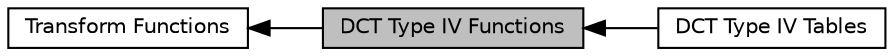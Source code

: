 digraph "DCT Type IV Functions"
{
  edge [fontname="Helvetica",fontsize="10",labelfontname="Helvetica",labelfontsize="10"];
  node [fontname="Helvetica",fontsize="10",shape=box];
  rankdir=LR;
  Node3 [label="DCT Type IV Tables",height=0.2,width=0.4,color="black", fillcolor="white", style="filled",URL="$group___d_c_t4___i_d_c_t4___table.html",tooltip=" "];
  Node1 [label="DCT Type IV Functions",height=0.2,width=0.4,color="black", fillcolor="grey75", style="filled", fontcolor="black",tooltip=" "];
  Node2 [label="Transform Functions",height=0.2,width=0.4,color="black", fillcolor="white", style="filled",URL="$group__group_transforms.html",tooltip=" "];
  Node2->Node1 [shape=plaintext, dir="back", style="solid"];
  Node1->Node3 [shape=plaintext, dir="back", style="solid"];
}
